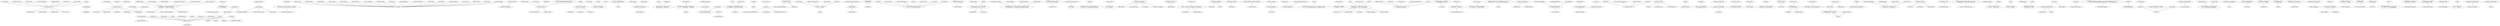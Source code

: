 strict graph "" {
	node [label="\N"];
	1987	 [fontsize=15,
		height=0.2361111111111111,
		label="b'Supermode'",
		level=4,
		weight=129198,
		width=1.0694444444444444];
	67	 [fontsize=15,
		height=0.2361111111111111,
		label="b'Alex Gaudino'",
		level=4,
		weight=169634,
		width=1.2361111111111112];
	1987 -- 67;
	793	 [fontsize=15,
		height=0.2361111111111111,
		label="b'Fionn Regan'",
		level=4,
		weight=117598,
		width=1.1805555555555556];
	69	 [fontsize=15,
		height=0.2361111111111111,
		label="b'Alexi Murdoch'",
		level=4,
		weight=180196,
		width=1.2916666666666667];
	793 -- 69;
	947	 [fontsize=15,
		height=0.2361111111111111,
		label="b'Hellogoodbye'",
		level=4,
		weight=432049,
		width=1.25];
	339	 [fontsize=30,
		height=0.4722222222222222,
		label="b'Boys Like\\nGirls'",
		level=1,
		weight=282131,
		width=3.013888888888889];
	947 -- 339;
	1593	 [fontsize=15,
		height=0.2361111111111111,
		label="b'Paramore'",
		level=4,
		weight=596805,
		width=0.9027777777777778];
	804	 [fontsize=30,
		height=0.4722222222222222,
		label="b'Flyleaf'",
		level=1,
		weight=299290,
		width=1.2361111111111112];
	1593 -- 804;
	434	 [fontsize=15,
		height=0.2361111111111111,
		label="b'Chayanne'",
		level=4,
		weight=106457,
		width=0.9444444444444444];
	65	 [fontsize=15,
		height=0.2361111111111111,
		label="b'Alejandro Sanz'",
		level=4,
		weight=140271,
		width=1.3888888888888888];
	434 -- 65;
	338	 [fontsize=15,
		height=0.2361111111111111,
		label="b'boysetsfire'",
		level=4,
		weight=103877,
		width=0.9861111111111112];
	828	 [fontsize=25,
		height=0.3888888888888889,
		label="b'From Autumn\\nto Ashes'",
		level=2,
		weight=238174,
		width=3.75];
	338 -- 828;
	1727	 [fontsize=15,
		height=0.2361111111111111,
		label="b'Ricky Martin'",
		level=4,
		weight=226683,
		width=1.125];
	1727 -- 65;
	1356	 [fontsize=15,
		height=0.2361111111111111,
		label="b'Marvin Gaye'",
		level=4,
		weight=630961,
		width=1.1666666666666667];
	71	 [fontsize=15,
		height=0.2361111111111111,
		label="b'Al Green'",
		level=4,
		weight=488249,
		width=0.8055555555555556];
	1356 -- 71;
	682	 [fontsize=15,
		height=0.2361111111111111,
		label="b'Eddie Vedder'",
		level=4,
		weight=244381,
		width=1.2361111111111112];
	74	 [fontsize=15,
		height=0.2361111111111111,
		label="b'Alice in\\nChains'",
		level=4,
		weight=629040,
		width=1.4583333333333333];
	682 -- 74;
	1747	 [fontsize=15,
		height=0.2361111111111111,
		label="b'Robyn'",
		level=4,
		weight=309001,
		width=0.5972222222222222];
	872	 [fontsize=25,
		height=0.3888888888888889,
		label="b'Girls Aloud'",
		level=2,
		weight=329039,
		width=1.7083333333333333];
	1747 -- 872;
	1547	 [fontsize=15,
		height=0.2361111111111111,
		label="b'Novaspace'",
		level=4,
		weight=118547,
		width=1.0277777777777777];
	73	 [fontsize=25,
		height=0.3888888888888889,
		label="b'Alice Deejay'",
		level=2,
		weight=127106,
		width=1.9305555555555556];
	1547 -- 73;
	161	 [fontsize=25,
		height=0.3888888888888889,
		label="b'Art of\\nNoise'",
		level=2,
		weight=153823,
		width=2.013888888888889];
	2477	 [fontsize=15,
		height=0.2361111111111111,
		label="b'Yello'",
		level=4,
		weight=139785,
		width=0.4444444444444444];
	161 -- 2477;
	153	 [fontsize=15,
		height=0.2361111111111111,
		label="b'Aretha Franklin'",
		level=4,
		weight=642451,
		width=1.3888888888888888];
	107	 [fontsize=20,
		height=0.3194444444444444,
		label="b'Amy Winehouse'",
		level=3,
		weight=1006978,
		width=2.0277777777777777];
	153 -- 107;
	153 -- 71;
	1124	 [fontsize=15,
		height=0.2361111111111111,
		label="b'Joshua Radin'",
		level=4,
		weight=254988,
		width=1.25];
	1005	 [fontsize=20,
		height=0.3194444444444444,
		label="b'Ingrid Michaelson'",
		level=3,
		weight=254827,
		width=2.1805555555555554];
	1124 -- 1005;
	131	 [fontsize=15,
		height=0.2361111111111111,
		label="b'Annie'",
		level=4,
		weight=259435,
		width=0.5277777777777778];
	1137	 [fontsize=30,
		height=0.4722222222222222,
		label="b'Junior Senior'",
		level=1,
		weight=205844,
		width=2.4583333333333335];
	131 -- 1137;
	2286	 [fontsize=15,
		height=0.2361111111111111,
		label="b'The Walkmen'",
		level=4,
		weight=334187,
		width=1.2638888888888888];
	2369	 [fontsize=30,
		height=0.4722222222222222,
		label="b'TV on\\nthe Radio'",
		level=1,
		weight=590113,
		width=3.25];
	2286 -- 2369;
	1323	 [fontsize=15,
		height=0.2361111111111111,
		label="b'Mad Season'",
		level=4,
		weight=128831,
		width=1.1527777777777777];
	1323 -- 74;
	2454	 [fontsize=15,
		height=0.2361111111111111,
		label="b'Wilson Pickett'",
		level=4,
		weight=189818,
		width=1.2777777777777777];
	2454 -- 71;
	1258	 [fontsize=15,
		height=0.2361111111111111,
		label="b'Lighthouse Family'",
		level=4,
		weight=167199,
		width=1.6527777777777777];
	1273	 [fontsize=15,
		height=0.2361111111111111,
		label="b'Lisa Stansfield'",
		level=4,
		weight=144714,
		width=1.3333333333333333];
	1258 -- 1273;
	466	 [fontsize=15,
		height=0.2361111111111111,
		label="b'CKY'",
		level=4,
		weight=252035,
		width=0.4305555555555556];
	77	 [fontsize=30,
		height=0.4722222222222222,
		label="b'Alien Ant\\nFarm'",
		level=1,
		weight=481750,
		width=3.0];
	466 -- 77;
	745	 [fontsize=15,
		height=0.2361111111111111,
		label="b'Esthero'",
		level=4,
		weight=180090,
		width=0.7083333333333334];
	1848	 [fontsize=20,
		height=0.3194444444444444,
		label="b'Sia'",
		level=3,
		weight=548364,
		width=0.4027777777777778];
	745 -- 1848;
	645	 [fontsize=15,
		height=0.2361111111111111,
		label="b'Don McLean'",
		level=4,
		weight=245217,
		width=1.1666666666666667];
	95	 [fontsize=15,
		height=0.2361111111111111,
		label="b'America'",
		level=4,
		weight=253311,
		width=0.75];
	645 -- 95;
	1575	 [fontsize=15,
		height=0.2361111111111111,
		label="b'Otis Redding'",
		level=4,
		weight=420659,
		width=1.1805555555555556];
	1575 -- 71;
	486	 [fontsize=15,
		height=0.2361111111111111,
		label="b'Colin Hay'",
		level=4,
		weight=264563,
		width=0.8888888888888888];
	486 -- 69;
	2252	 [fontsize=15,
		height=0.2361111111111111,
		label="b'The Spinners'",
		level=4,
		weight=107278,
		width=1.2222222222222223];
	2252 -- 71;
	1716	 [fontsize=30,
		height=0.4722222222222222,
		label="b'R.E.M.'",
		level=1,
		weight=1314084,
		width=1.2777777777777777];
	2246	 [fontsize=15,
		height=0.2361111111111111,
		label="b'The Smashing\\nPumpkins'",
		level=4,
		weight=1310591,
		width=2.388888888888889];
	1716 -- 2246;
	1618	 [fontsize=15,
		height=0.2361111111111111,
		label="b'Pearl Jam'",
		level=4,
		weight=1059832,
		width=0.9305555555555556];
	1716 -- 1618;
	1029	 [fontsize=15,
		height=0.2361111111111111,
		label="b'James Brown'",
		level=4,
		weight=595105,
		width=1.25];
	1029 -- 71;
	2389	 [fontsize=15,
		height=0.2361111111111111,
		label="b'Uriah Heep'",
		level=4,
		weight=274495,
		width=1.0416666666666667];
	72	 [fontsize=20,
		height=0.3194444444444444,
		label="b'Alice Cooper'",
		level=3,
		weight=527380,
		width=1.5972222222222223];
	2389 -- 72;
	777	 [fontsize=15,
		height=0.2361111111111111,
		label="b'Fedde le\\nGrand'",
		level=4,
		weight=192475,
		width=1.5416666666666667];
	777 -- 67;
	2433	 [fontsize=15,
		height=0.2361111111111111,
		label="b'Weather Report'",
		level=4,
		weight=166545,
		width=1.4444444444444444];
	64	 [fontsize=15,
		height=0.2361111111111111,
		label="b'Al Di\\nMeola'",
		level=4,
		weight=111872,
		width=1.1666666666666667];
	2433 -- 64;
	2222	 [fontsize=15,
		height=0.2361111111111111,
		label="b'The Quantic\\nSoul Orchestra'",
		level=4,
		weight=109821,
		width=2.638888888888889];
	1679	 [fontsize=25,
		height=0.3888888888888889,
		label="b'Quantic'",
		level=2,
		weight=235304,
		width=1.2083333333333333];
	2222 -- 1679;
	2288	 [fontsize=15,
		height=0.2361111111111111,
		label="b'The Weepies'",
		level=4,
		weight=220100,
		width=1.2083333333333333];
	2288 -- 1005;
	1395	 [fontsize=30,
		height=0.4722222222222222,
		label="b'Mest'",
		level=1,
		weight=124315,
		width=0.9166666666666666];
	1416	 [fontsize=15,
		height=0.2361111111111111,
		label="b'Midtown'",
		level=4,
		weight=177685,
		width=0.7638888888888888];
	1395 -- 1416;
	1896	 [fontsize=15,
		height=0.2361111111111111,
		label="b'Soilwork'",
		level=4,
		weight=209276,
		width=0.7777777777777778];
	84	 [fontsize=25,
		height=0.3888888888888889,
		label="b'All That\\nRemains'",
		level=2,
		weight=193659,
		width=2.8472222222222223];
	1896 -- 84;
	1187	 [fontsize=25,
		height=0.3888888888888889,
		label="b'Kill Hannah'",
		level=2,
		weight=139913,
		width=1.7777777777777777];
	1400	 [fontsize=15,
		height=0.2361111111111111,
		label="b'Metro Station'",
		level=4,
		weight=215634,
		width=1.2222222222222223];
	1187 -- 1400;
	93	 [fontsize=15,
		height=0.2361111111111111,
		label="b'Amber Pacific'",
		level=4,
		weight=172617,
		width=1.2638888888888888];
	97	 [fontsize=30,
		height=0.4722222222222222,
		label="b'American Hi-Fi'",
		level=1,
		weight=214134,
		width=2.763888888888889];
	93 -- 97;
	1901	 [fontsize=15,
		height=0.2361111111111111,
		label="b'Something Corporate'",
		level=4,
		weight=401691,
		width=1.9444444444444444];
	1460	 [fontsize=30,
		height=0.4722222222222222,
		label="b'Motion City\\nSoundtrack'",
		level=1,
		weight=388212,
		width=4.541666666666667];
	1901 -- 1460;
	2216	 [fontsize=30,
		height=0.4722222222222222,
		label="b'The Presets'",
		level=1,
		weight=259093,
		width=2.25];
	1785	 [fontsize=15,
		height=0.2361111111111111,
		label="b'Sam Sparro'",
		level=4,
		weight=156086,
		width=1.0972222222222223];
	2216 -- 1785;
	1117	 [fontsize=15,
		height=0.2361111111111111,
		label="b'Jos\xc3\xa9 Gonz\xc3\xa1lez'",
		level=4,
		weight=545027,
		width=1.3611111111111112];
	790	 [fontsize=25,
		height=0.3888888888888889,
		label="b'Fink'",
		level=2,
		weight=107865,
		width=0.6666666666666666];
	1117 -- 790;
	217	 [fontsize=15,
		height=0.2361111111111111,
		label="b'Bayside'",
		level=4,
		weight=126655,
		width=0.7361111111111112];
	1514	 [fontsize=30,
		height=0.4722222222222222,
		label="b'New Found\\nGlory'",
		level=1,
		weight=442726,
		width=3.486111111111111];
	217 -- 1514;
	1042	 [fontsize=15,
		height=0.2361111111111111,
		label="b'Jarabe de\\nPalo'",
		level=4,
		weight=173446,
		width=1.4861111111111112];
	1042 -- 65;
	696	 [fontsize=15,
		height=0.2361111111111111,
		label="b'El Canto\\ndel Loco'",
		level=4,
		weight=110707,
		width=1.7222222222222223];
	1042 -- 696;
	1744	 [fontsize=15,
		height=0.2361111111111111,
		label="b'Robin Thicke'",
		level=4,
		weight=168586,
		width=1.1944444444444444];
	2391	 [fontsize=30,
		height=0.4722222222222222,
		label="b'Usher'",
		level=1,
		weight=546757,
		width=1.125];
	1744 -- 2391;
	1470	 [fontsize=15,
		height=0.2361111111111111,
		label="b'Mudhoney'",
		level=4,
		weight=189721,
		width=0.9583333333333334];
	1470 -- 74;
	1909	 [fontsize=25,
		height=0.3888888888888889,
		label="b'Soul Asylum'",
		level=2,
		weight=197627,
		width=1.9305555555555556];
	288	 [fontsize=15,
		height=0.2361111111111111,
		label="b'Blind Melon'",
		level=4,
		weight=351969,
		width=1.0694444444444444];
	1909 -- 288;
	1812	 [fontsize=15,
		height=0.2361111111111111,
		label="b'Screaming Trees'",
		level=4,
		weight=182602,
		width=1.5416666666666667];
	1909 -- 1812;
	397	 [fontsize=15,
		height=0.2361111111111111,
		label="b'Candlebox'",
		level=4,
		weight=129066,
		width=0.9861111111111112];
	1909 -- 397;
	1459	 [fontsize=15,
		height=0.2361111111111111,
		label="b'Mother Love\\nBone'",
		level=4,
		weight=119833,
		width=1.7916666666666667];
	1909 -- 1459;
	1050	 [fontsize=25,
		height=0.3888888888888889,
		label="b'Jazzanova'",
		level=2,
		weight=300664,
		width=1.6666666666666667];
	221	 [fontsize=15,
		height=0.2361111111111111,
		label="b'Beady Belle'",
		level=4,
		weight=100040,
		width=1.0972222222222223];
	1050 -- 221;
	465	 [fontsize=15,
		height=0.2361111111111111,
		label="b'Citizen Cope'",
		level=4,
		weight=215298,
		width=1.1666666666666667];
	841	 [fontsize=25,
		height=0.3888888888888889,
		label="b'G. Love &\\nSpecial Sauce'",
		level=2,
		weight=192410,
		width=4.055555555555555];
	465 -- 841;
	76	 [fontsize=25,
		height=0.3888888888888889,
		label="b'Alicia Keys'",
		level=2,
		weight=747095,
		width=1.7083333333333333];
	1316	 [fontsize=15,
		height=0.2361111111111111,
		label="b'Macy Gray'",
		level=4,
		weight=330149,
		width=1.0];
	76 -- 1316;
	1776	 [fontsize=15,
		height=0.2361111111111111,
		label="b'Sade'",
		level=4,
		weight=468517,
		width=0.4861111111111111];
	76 -- 1776;
	345	 [fontsize=20,
		height=0.3194444444444444,
		label="b'Brandi Carlile'",
		level=3,
		weight=177229,
		width=1.6805555555555556];
	1087	 [fontsize=15,
		height=0.2361111111111111,
		label="b'Joe Purdy'",
		level=4,
		weight=138028,
		width=0.9305555555555556];
	345 -- 1087;
	1328	 [fontsize=15,
		height=0.2361111111111111,
		label="b'Man\xc3\xa1'",
		level=4,
		weight=165693,
		width=0.5138888888888888];
	1328 -- 65;
	871	 [fontsize=15,
		height=0.2361111111111111,
		label="b'Gipsy Kings'",
		level=4,
		weight=237925,
		width=1.0972222222222223];
	1559	 [fontsize=15,
		height=0.2361111111111111,
		label="b'Ojos de\\nBrujo'",
		level=4,
		weight=117639,
		width=1.3472222222222223];
	871 -- 1559;
	1582	 [fontsize=15,
		height=0.2361111111111111,
		label="b'Paco de\\nLuc\xc3\xada'",
		level=4,
		weight=146482,
		width=1.4166666666666667];
	871 -- 1582;
	1433	 [fontsize=20,
		height=0.3194444444444444,
		label="b'Miss Kittin &\\nThe Hacker'",
		level=3,
		weight=133473,
		width=3.2083333333333335];
	2490	 [fontsize=15,
		height=0.2361111111111111,
		label="b'Zombie Nation'",
		level=4,
		weight=133533,
		width=1.3333333333333333];
	1433 -- 2490;
	2010	 [fontsize=15,
		height=0.2361111111111111,
		label="b\"Tapes 'n\\nTapes\"",
		level=4,
		weight=149285,
		width=1.4722222222222223];
	1696	 [fontsize=20,
		height=0.3194444444444444,
		label="b'Ra Ra\\nRiot'",
		level=3,
		weight=114080,
		width=1.5138888888888888];
	2010 -- 1696;
	1885	 [fontsize=15,
		height=0.2361111111111111,
		label="b'Smoke City'",
		level=4,
		weight=274580,
		width=1.0555555555555556];
	966	 [fontsize=20,
		height=0.3194444444444444,
		label="b'Hooverphonic'",
		level=3,
		weight=505670,
		width=1.7222222222222223];
	1885 -- 966;
	787	 [fontsize=15,
		height=0.2361111111111111,
		label="b'Finch'",
		level=4,
		weight=316654,
		width=0.5];
	2231	 [fontsize=25,
		height=0.3888888888888889,
		label="b'The Red\\nJumpsuit Apparatus'",
		level=2,
		weight=285699,
		width=4.694444444444445];
	787 -- 2231;
	2280	 [fontsize=15,
		height=0.2361111111111111,
		label="b'The Veronicas'",
		level=4,
		weight=247943,
		width=1.3055555555555556];
	958	 [fontsize=25,
		height=0.3888888888888889,
		label="b'Hilary Duff'",
		level=2,
		weight=408619,
		width=1.625];
	2280 -- 958;
	1108	 [fontsize=15,
		height=0.2361111111111111,
		label="b'JoJo'",
		level=4,
		weight=316204,
		width=0.4444444444444444];
	1064	 [fontsize=30,
		height=0.4722222222222222,
		label="b'Jesse McCartney'",
		level=1,
		weight=202719,
		width=3.2222222222222223];
	1108 -- 1064;
	233	 [fontsize=15,
		height=0.2361111111111111,
		label="b'Belinda Carlisle'",
		level=4,
		weight=222056,
		width=1.4166666666666667];
	205	 [fontsize=25,
		height=0.3888888888888889,
		label="b'Bananarama'",
		level=2,
		weight=222532,
		width=2.0];
	233 -- 205;
	1002	 [fontsize=30,
		height=0.4722222222222222,
		label="b'Indigo Girls'",
		level=1,
		weight=175174,
		width=2.111111111111111];
	1168	 [fontsize=15,
		height=0.2361111111111111,
		label="b'k.d. lang'",
		level=4,
		weight=123677,
		width=0.7777777777777778];
	1002 -- 1168;
	1613	 [fontsize=15,
		height=0.2361111111111111,
		label="b'Paul Young'",
		level=4,
		weight=119969,
		width=1.0416666666666667];
	79	 [fontsize=25,
		height=0.3888888888888889,
		label="b'Alison Moyet'",
		level=2,
		weight=115870,
		width=2.0];
	1613 -- 79;
	1265	 [fontsize=15,
		height=0.2361111111111111,
		label="b'Lindsay Lohan'",
		level=4,
		weight=304837,
		width=1.3333333333333333];
	1265 -- 1064;
	2438	 [fontsize=15,
		height=0.2361111111111111,
		label="b'We The\\nKings'",
		level=4,
		weight=128642,
		width=1.3888888888888888];
	2438 -- 339;
	1831	 [fontsize=15,
		height=0.2361111111111111,
		label="b'Shadows Fall'",
		level=4,
		weight=163603,
		width=1.2361111111111112];
	1831 -- 84;
	1378	 [fontsize=15,
		height=0.2361111111111111,
		label="b'McFly'",
		level=4,
		weight=204853,
		width=0.5555555555555556];
	1378 -- 1064;
	2255	 [fontsize=15,
		height=0.2361111111111111,
		label="b'The Stills'",
		level=4,
		weight=199921,
		width=0.8472222222222222];
	1696 -- 2255;
	1957	 [fontsize=15,
		height=0.2361111111111111,
		label="b'Stevie Wonder'",
		level=4,
		weight=717797,
		width=1.3333333333333333];
	1957 -- 71;
	191	 [fontsize=15,
		height=0.2361111111111111,
		label="b'Avril Lavigne'",
		level=4,
		weight=1025037,
		width=1.1666666666666667];
	892	 [fontsize=30,
		height=0.4722222222222222,
		label="b'Good Charlotte'",
		level=1,
		weight=710957,
		width=2.8333333333333335];
	191 -- 892;
	951	 [fontsize=25,
		height=0.3888888888888889,
		label="b'Herbert Gr\xc3\xb6nemeyer'",
		level=2,
		weight=135891,
		width=3.1944444444444446];
	768	 [fontsize=15,
		height=0.2361111111111111,
		label="b'Falco'",
		level=4,
		weight=184335,
		width=0.5];
	951 -- 768;
	192	 [fontsize=15,
		height=0.2361111111111111,
		label="b'Axwell'",
		level=4,
		weight=126810,
		width=0.5972222222222222];
	1962	 [fontsize=15,
		height=0.2361111111111111,
		label="b'StoneBridge'",
		level=4,
		weight=104056,
		width=1.125];
	192 -- 1962;
	192 -- 67;
	1106	 [fontsize=20,
		height=0.3194444444444444,
		label="b'John Vanderslice'",
		level=3,
		weight=132952,
		width=2.138888888888889];
	1754	 [fontsize=15,
		height=0.2361111111111111,
		label="b'Rogue Wave'",
		level=4,
		weight=311713,
		width=1.1805555555555556];
	1106 -- 1754;
	1368	 [fontsize=15,
		height=0.2361111111111111,
		label="b'Matt Pond\\nPA'",
		level=4,
		weight=150214,
		width=1.3611111111111112];
	1106 -- 1368;
	1964	 [fontsize=15,
		height=0.2361111111111111,
		label="b'Stone Temple\\nPilots'",
		level=4,
		weight=579745,
		width=1.9166666666666667];
	182	 [fontsize=25,
		height=0.3888888888888889,
		label="b'Audioslave'",
		level=2,
		weight=948102,
		width=1.7083333333333333];
	1964 -- 182;
	249	 [fontsize=15,
		height=0.2361111111111111,
		label="b'Bette Midler'",
		level=4,
		weight=139097,
		width=1.0972222222222223];
	409	 [fontsize=25,
		height=0.3888888888888889,
		label="b'Carpenters'",
		level=2,
		weight=272974,
		width=1.7222222222222223];
	249 -- 409;
	104	 [fontsize=15,
		height=0.2361111111111111,
		label="b'Amos Lee'",
		level=4,
		weight=276612,
		width=0.9305555555555556];
	1031	 [fontsize=20,
		height=0.3194444444444444,
		label="b'James Morrison'",
		level=3,
		weight=450459,
		width=1.9861111111111112];
	104 -- 1031;
	700	 [fontsize=20,
		height=0.3194444444444444,
		label="b'Elefant'",
		level=3,
		weight=130503,
		width=0.875];
	94	 [fontsize=15,
		height=0.2361111111111111,
		label="b'Ambulance LTD'",
		level=4,
		weight=149730,
		width=1.4583333333333333];
	700 -- 94;
	70	 [fontsize=20,
		height=0.3194444444444444,
		label="b'Alexisonfire'",
		level=3,
		weight=289077,
		width=1.4444444444444444];
	2314	 [fontsize=15,
		height=0.2361111111111111,
		label="b'Thrice'",
		level=4,
		weight=387528,
		width=0.5694444444444444];
	70 -- 2314;
	179	 [fontsize=15,
		height=0.2361111111111111,
		label="b'At the\\nDrive-In'",
		level=4,
		weight=375436,
		width=1.4166666666666667];
	70 -- 179;
	2131	 [fontsize=15,
		height=0.2361111111111111,
		label="b'The Fall\\nof Troy'",
		level=4,
		weight=181459,
		width=1.5277777777777777];
	70 -- 2131;
	301	 [fontsize=15,
		height=0.2361111111111111,
		label="b'Blue \xc3\x96yster\\nCult'",
		level=4,
		weight=371161,
		width=1.5972222222222223];
	301 -- 72;
	86	 [fontsize=15,
		height=0.2361111111111111,
		label="b'Alpha'",
		level=4,
		weight=140616,
		width=0.5277777777777778];
	305	 [fontsize=20,
		height=0.3194444444444444,
		label="b'Blue States'",
		level=3,
		weight=145585,
		width=1.4305555555555556];
	86 -- 305;
	1191	 [fontsize=15,
		height=0.2361111111111111,
		label="b'Kim Wilde'",
		level=4,
		weight=234301,
		width=0.9166666666666666];
	1191 -- 205;
	784	 [fontsize=15,
		height=0.2361111111111111,
		label="b'Fightstar'",
		level=4,
		weight=100577,
		width=0.7916666666666666];
	1292	 [fontsize=25,
		height=0.3888888888888889,
		label="b'Lostprophets'",
		level=2,
		weight=636420,
		width=2.013888888888889];
	784 -- 1292;
	956	 [fontsize=15,
		height=0.2361111111111111,
		label="b'Hidden in\\nPlain View'",
		level=4,
		weight=134000,
		width=1.9861111111111112];
	156	 [fontsize=20,
		height=0.3194444444444444,
		label="b'Armor for\\nSleep'",
		level=3,
		weight=281710,
		width=2.111111111111111];
	956 -- 156;
	518	 [fontsize=15,
		height=0.2361111111111111,
		label="b'Curtis Mayfield'",
		level=4,
		weight=294229,
		width=1.3472222222222223];
	518 -- 71;
	946	 [fontsize=15,
		height=0.2361111111111111,
		label="b'Heaven Shall\\nBurn'",
		level=4,
		weight=110961,
		width=1.8194444444444444];
	946 -- 84;
	1366	 [fontsize=15,
		height=0.2361111111111111,
		label="b'Matt Costa'",
		level=4,
		weight=229045,
		width=0.9861111111111112];
	841 -- 1366;
	1358	 [fontsize=15,
		height=0.2361111111111111,
		label="b'Mason Jennings'",
		level=4,
		weight=151877,
		width=1.4861111111111112];
	841 -- 1358;
	352	 [fontsize=15,
		height=0.2361111111111111,
		label="b'Brett Dennen'",
		level=4,
		weight=174875,
		width=1.2083333333333333];
	1005 -- 352;
	225	 [fontsize=15,
		height=0.2361111111111111,
		label="b'Bebe'",
		level=4,
		weight=125493,
		width=0.4861111111111111];
	1559 -- 225;
	1234	 [fontsize=15,
		height=0.2361111111111111,
		label="b'Laurent Garnier'",
		level=4,
		weight=126325,
		width=1.4305555555555556];
	2383	 [fontsize=25,
		height=0.3888888888888889,
		label="b'Underworld'",
		level=2,
		weight=541732,
		width=1.7777777777777777];
	1234 -- 2383;
	1700	 [fontsize=15,
		height=0.2361111111111111,
		label="b'Ray Charles'",
		level=4,
		weight=603951,
		width=1.125];
	219	 [fontsize=20,
		height=0.3194444444444444,
		label="b'B.B. King'",
		level=3,
		weight=309738,
		width=1.1666666666666667];
	1700 -- 219;
	82	 [fontsize=15,
		height=0.2361111111111111,
		label="b'Allister'",
		level=4,
		weight=106225,
		width=0.6111111111111112];
	82 -- 97;
	875	 [fontsize=15,
		height=0.2361111111111111,
		label="b'Glassjaw'",
		level=4,
		weight=136655,
		width=0.8333333333333334];
	1656	 [fontsize=25,
		height=0.3888888888888889,
		label="b'Poison the\\nWell'",
		level=2,
		weight=122812,
		width=2.611111111111111];
	875 -- 1656;
	628	 [fontsize=25,
		height=0.3888888888888889,
		label="b'DJ Cam'",
		level=2,
		weight=207428,
		width=1.2638888888888888];
	2030	 [fontsize=15,
		height=0.2361111111111111,
		label="b'Terranova'",
		level=4,
		weight=148792,
		width=0.9166666666666666];
	628 -- 2030;
	1340	 [fontsize=15,
		height=0.2361111111111111,
		label="b'Mariah Carey'",
		level=4,
		weight=720333,
		width=1.2361111111111112];
	1448	 [fontsize=30,
		height=0.4722222222222222,
		label="b'Monica'",
		level=1,
		weight=154430,
		width=1.3472222222222223];
	1340 -- 1448;
	962	 [fontsize=15,
		height=0.2361111111111111,
		label="b'Hit the\\nLights'",
		level=4,
		weight=101033,
		width=1.3055555555555556];
	962 -- 1460;
	509	 [fontsize=15,
		height=0.2361111111111111,
		label="b'Crosby, Stills, Nash\\n& Young'",
		level=4,
		weight=332405,
		width=2.6944444444444446];
	95 -- 509;
	441	 [fontsize=20,
		height=0.3194444444444444,
		label="b'Chicago'",
		level=3,
		weight=341644,
		width=1.0277777777777777];
	95 -- 441;
	510	 [fontsize=15,
		height=0.2361111111111111,
		label="b'Crosby, Stills\\n& Nash'",
		level=4,
		weight=177306,
		width=2.013888888888889];
	95 -- 510;
	2209	 [fontsize=15,
		height=0.2361111111111111,
		label="b'The Pipettes'",
		level=4,
		weight=242610,
		width=1.1527777777777777];
	2077	 [fontsize=20,
		height=0.3194444444444444,
		label="b'The Boy Least\\nLikely To'",
		level=3,
		weight=193239,
		width=3.138888888888889];
	2209 -- 2077;
	315	 [fontsize=15,
		height=0.2361111111111111,
		label="b'Bob Sinclar'",
		level=4,
		weight=375094,
		width=1.0416666666666667];
	315 -- 67;
	1016	 [fontsize=15,
		height=0.2361111111111111,
		label="b\"Jack's Mannequin\"",
		level=4,
		weight=308392,
		width=1.625];
	1016 -- 1460;
	1859	 [fontsize=15,
		height=0.2361111111111111,
		label="b'Sin Bandera'",
		level=4,
		weight=106307,
		width=1.125];
	1859 -- 65;
	1927	 [fontsize=15,
		height=0.2361111111111111,
		label="b'Spoon'",
		level=4,
		weight=650752,
		width=0.5972222222222222];
	2369 -- 1927;
	78	 [fontsize=15,
		height=0.2361111111111111,
		label="b'Alison Krauss'",
		level=4,
		weight=175981,
		width=1.25];
	622	 [fontsize=15,
		height=0.2361111111111111,
		label="b'Dixie Chicks'",
		level=4,
		weight=241869,
		width=1.125];
	78 -- 622;
	640	 [fontsize=15,
		height=0.2361111111111111,
		label="b'Dolly Parton'",
		level=4,
		weight=224160,
		width=1.1111111111111112];
	78 -- 640;
	1373	 [fontsize=15,
		height=0.2361111111111111,
		label="b'Mayday Parade'",
		level=4,
		weight=118449,
		width=1.4305555555555556];
	1373 -- 339;
	927	 [fontsize=15,
		height=0.2361111111111111,
		label="b'Halifax'",
		level=4,
		weight=124216,
		width=0.625];
	1481	 [fontsize=20,
		height=0.3194444444444444,
		label="b'My American\\nHeart'",
		level=3,
		weight=110999,
		width=2.5416666666666665];
	927 -- 1481;
	1498	 [fontsize=15,
		height=0.2361111111111111,
		label="b'Natasha Bedingfield'",
		level=4,
		weight=634312,
		width=1.8333333333333333];
	1065	 [fontsize=25,
		height=0.3888888888888889,
		label="b'Jessica Simpson'",
		level=2,
		weight=298868,
		width=2.611111111111111];
	1498 -- 1065;
	139	 [fontsize=30,
		height=0.4722222222222222,
		label="b'A Perfect\\nCircle'",
		level=1,
		weight=766161,
		width=3.138888888888889];
	139 -- 74;
	443	 [fontsize=15,
		height=0.2361111111111111,
		label="b'Chick Corea'",
		level=4,
		weight=166943,
		width=1.125];
	64 -- 443;
	1327	 [fontsize=15,
		height=0.2361111111111111,
		label="b'Mahavishnu Orchestra'",
		level=4,
		weight=123251,
		width=2.0555555555555554];
	64 -- 1327;
	64 -- 1582;
	2026	 [fontsize=15,
		height=0.2361111111111111,
		label="b'Temple of\\nthe Dog'",
		level=4,
		weight=190349,
		width=1.7777777777777777];
	2026 -- 182;
	114	 [fontsize=20,
		height=0.3194444444444444,
		label="b'Andrew Bird'",
		level=3,
		weight=483747,
		width=1.5138888888888888];
	320	 [fontsize=15,
		height=0.2361111111111111,
		label="b'Bon Iver'",
		level=4,
		weight=202669,
		width=0.7638888888888888];
	114 -- 320;
	1523	 [fontsize=15,
		height=0.2361111111111111,
		label="b'Nick Drake'",
		level=4,
		weight=657487,
		width=1.0];
	114 -- 1523;
	1009	 [fontsize=15,
		height=0.2361111111111111,
		label="b'Iron &\\nWine'",
		level=4,
		weight=814278,
		width=1.1805555555555556];
	114 -- 1009;
	311	 [fontsize=15,
		height=0.2361111111111111,
		label="b'Bobby Womack'",
		level=4,
		weight=150878,
		width=1.4305555555555556];
	311 -- 71;
	747	 [fontsize=15,
		height=0.2361111111111111,
		label="b'Etta James'",
		level=4,
		weight=331670,
		width=1.0277777777777777];
	747 -- 71;
	81	 [fontsize=20,
		height=0.3194444444444444,
		label="b'Alkaline Trio'",
		level=3,
		weight=437715,
		width=1.5416666666666667];
	971	 [fontsize=15,
		height=0.2361111111111111,
		label="b'Hot Water\\nMusic'",
		level=4,
		weight=124107,
		width=1.6111111111111112];
	81 -- 971;
	556	 [fontsize=15,
		height=0.2361111111111111,
		label="b'David Gray'",
		level=4,
		weight=553719,
		width=1.0277777777777777];
	556 -- 69;
	1914	 [fontsize=15,
		height=0.2361111111111111,
		label="b'Soundgarden'",
		level=4,
		weight=650323,
		width=1.2361111111111112];
	1914 -- 182;
	119	 [fontsize=30,
		height=0.4722222222222222,
		label="b'Angels &\\nAirwaves'",
		level=1,
		weight=263925,
		width=3.7083333333333335];
	521	 [fontsize=15,
		height=0.2361111111111111,
		label="b'Cute Is What We\\nAim For'",
		level=4,
		weight=202105,
		width=2.4305555555555554];
	119 -- 521;
	523	 [fontsize=15,
		height=0.2361111111111111,
		label="b'Cyndi Lauper'",
		level=4,
		weight=518039,
		width=1.2222222222222223];
	523 -- 205;
	2453	 [fontsize=15,
		height=0.2361111111111111,
		label="b'Will Young'",
		level=4,
		weight=155037,
		width=0.9583333333333334];
	872 -- 2453;
	1218	 [fontsize=15,
		height=0.2361111111111111,
		label="b'Lady GaGa'",
		level=4,
		weight=461534,
		width=1.0555555555555556];
	872 -- 1218;
	2002	 [fontsize=15,
		height=0.2361111111111111,
		label="b'Take That'",
		level=4,
		weight=319087,
		width=0.9027777777777778];
	872 -- 2002;
	1861	 [fontsize=15,
		height=0.2361111111111111,
		label="b'Siobhan Donaghy'",
		level=4,
		weight=105076,
		width=1.625];
	863	 [fontsize=25,
		height=0.3888888888888889,
		label="b'Geri Halliwell'",
		level=2,
		weight=163415,
		width=2.0277777777777777];
	1861 -- 863;
	1714	 [fontsize=15,
		height=0.2361111111111111,
		label="b'Reik'",
		level=4,
		weight=115017,
		width=0.4166666666666667];
	1714 -- 65;
	1897	 [fontsize=15,
		height=0.2361111111111111,
		label="b'Solange'",
		level=4,
		weight=107376,
		width=0.75];
	1448 -- 1897;
	1175	 [fontsize=15,
		height=0.2361111111111111,
		label="b'Kelly Rowland'",
		level=4,
		weight=244804,
		width=1.2916666666666667];
	1448 -- 1175;
	963	 [fontsize=15,
		height=0.2361111111111111,
		label="b'Hole'",
		level=4,
		weight=360592,
		width=0.4305555555555556];
	1538	 [fontsize=25,
		height=0.3888888888888889,
		label="b'No Doubt'",
		level=2,
		weight=910959,
		width=1.4722222222222223];
	963 -- 1538;
	1818	 [fontsize=15,
		height=0.2361111111111111,
		label="b'Secondhand Serenade'",
		level=4,
		weight=124425,
		width=2.0972222222222223];
	1818 -- 339;
	85	 [fontsize=15,
		height=0.2361111111111111,
		label="b'All Time\\nLow'",
		level=4,
		weight=214369,
		width=1.2777777777777777];
	290	 [fontsize=30,
		height=0.4722222222222222,
		label="b'blink-182'",
		level=1,
		weight=1110300,
		width=1.6944444444444444];
	85 -- 290;
	853	 [fontsize=15,
		height=0.2361111111111111,
		label="b'Gary Jules'",
		level=4,
		weight=415757,
		width=0.9861111111111112];
	69 -- 853;
	531	 [fontsize=15,
		height=0.2361111111111111,
		label="b'Damien Rice'",
		level=4,
		weight=765745,
		width=1.1805555555555556];
	69 -- 531;
	1122	 [fontsize=15,
		height=0.2361111111111111,
		label="b'Josh Ritter'",
		level=4,
		weight=186561,
		width=0.9722222222222222];
	69 -- 1122;
	2452	 [fontsize=15,
		height=0.2361111111111111,
		label="b'Willy Mason'",
		level=4,
		weight=129883,
		width=1.1111111111111112];
	69 -- 2452;
	147	 [fontsize=20,
		height=0.3194444444444444,
		label="b'Aqualung'",
		level=3,
		weight=452138,
		width=1.1805555555555556];
	69 -- 147;
	417	 [fontsize=15,
		height=0.2361111111111111,
		label="b'Cassius'",
		level=4,
		weight=215609,
		width=0.7361111111111112];
	781	 [fontsize=20,
		height=0.3194444444444444,
		label="b'Felix da\\nHousecat'",
		level=3,
		weight=288981,
		width=2.388888888888889];
	417 -- 781;
	68	 [fontsize=15,
		height=0.2361111111111111,
		label="b'Alex Gopher'",
		level=4,
		weight=119801,
		width=1.1388888888888888];
	417 -- 68;
	451	 [fontsize=15,
		height=0.2361111111111111,
		label="b'Chris Cornell'",
		level=4,
		weight=343275,
		width=1.1805555555555556];
	182 -- 451;
	918	 [fontsize=15,
		height=0.2361111111111111,
		label="b'Guru Josh\\nProject'",
		level=4,
		weight=115563,
		width=1.75];
	918 -- 67;
	164	 [fontsize=15,
		height=0.2361111111111111,
		label="b'Ashlee Simpson'",
		level=4,
		weight=469115,
		width=1.4861111111111112];
	164 -- 1065;
	1025	 [fontsize=20,
		height=0.3194444444444444,
		label="b'Jakatta'",
		level=3,
		weight=134443,
		width=0.9027777777777778];
	1962 -- 1025;
	411	 [fontsize=20,
		height=0.3194444444444444,
		label="b'Cartel'",
		level=3,
		weight=237403,
		width=0.75];
	2236	 [fontsize=15,
		height=0.2361111111111111,
		label="b'The Rocket\\nSummer'",
		level=4,
		weight=183305,
		width=1.9861111111111112];
	411 -- 2236;
	722	 [fontsize=15,
		height=0.2361111111111111,
		label="b'Emma Bunton'",
		level=4,
		weight=126484,
		width=1.3055555555555556];
	722 -- 1065;
	2081	 [fontsize=30,
		height=0.4722222222222222,
		label="b'The Brian\\nJonestown Massacre'",
		level=1,
		weight=130555,
		width=6.069444444444445];
	2107	 [fontsize=15,
		height=0.2361111111111111,
		label="b'The Dandy\\nWarhols'",
		level=4,
		weight=594006,
		width=1.9166666666666667];
	2081 -- 2107;
	691	 [fontsize=15,
		height=0.2361111111111111,
		label="b'Eiffel 65'",
		level=4,
		weight=192523,
		width=0.7361111111111112];
	924	 [fontsize=25,
		height=0.3888888888888889,
		label="b'Haddaway'",
		level=2,
		weight=236096,
		width=1.6527777777777777];
	691 -- 924;
	2045	 [fontsize=15,
		height=0.2361111111111111,
		label="b'The American\\nAnalog Set'",
		level=4,
		weight=195624,
		width=2.4305555555555554];
	2045 -- 94;
	2267	 [fontsize=15,
		height=0.2361111111111111,
		label="b'The Temptations'",
		level=4,
		weight=396411,
		width=1.5138888888888888];
	2267 -- 71;
	1442	 [fontsize=15,
		height=0.2361111111111111,
		label="b'Modeselektor'",
		level=4,
		weight=137860,
		width=1.2361111111111112];
	90	 [fontsize=15,
		height=0.2361111111111111,
		label="b'Alter Ego'",
		level=4,
		weight=162902,
		width=0.8472222222222222];
	1442 -- 90;
	1989	 [fontsize=15,
		height=0.2361111111111111,
		label="b'Supreme Beings\\nof Leisure'",
		level=4,
		weight=163284,
		width=2.5694444444444446];
	1989 -- 966;
	1074	 [fontsize=20,
		height=0.3194444444444444,
		label="b'Jimmy Eat\\nWorld'",
		level=3,
		weight=936209,
		width=2.263888888888889];
	2144	 [fontsize=15,
		height=0.2361111111111111,
		label="b'The Get\\nUp Kids'",
		level=4,
		weight=281990,
		width=1.625];
	1074 -- 2144;
	723	 [fontsize=15,
		height=0.2361111111111111,
		label="b'Emmylou Harris'",
		level=4,
		weight=142511,
		width=1.4583333333333333];
	500	 [fontsize=30,
		height=0.4722222222222222,
		label="b'Cowboy Junkies'",
		level=1,
		weight=137255,
		width=3.0416666666666665];
	723 -- 500;
	1588	 [fontsize=15,
		height=0.2361111111111111,
		label="b'Panic at\\nthe Disco'",
		level=4,
		weight=253447,
		width=1.7638888888888888];
	1588 -- 339;
	444	 [fontsize=20,
		height=0.3194444444444444,
		label="b'Chicks on\\nSpeed'",
		level=3,
		weight=171260,
		width=2.263888888888889];
	2321	 [fontsize=15,
		height=0.2361111111111111,
		label="b'Tiga'",
		level=4,
		weight=288675,
		width=0.3888888888888889];
	444 -- 2321;
	242	 [fontsize=15,
		height=0.2361111111111111,
		label="b'Benny Benassi'",
		level=4,
		weight=348601,
		width=1.3611111111111112];
	242 -- 67;
	1933	 [fontsize=15,
		height=0.2361111111111111,
		label="b'Stacie Orrico'",
		level=4,
		weight=193566,
		width=1.1805555555555556];
	1933 -- 1065;
	2039	 [fontsize=15,
		height=0.2361111111111111,
		label="b'The Academy\\nIs...'",
		level=4,
		weight=327750,
		width=1.75];
	2039 -- 339;
	1694	 [fontsize=15,
		height=0.2361111111111111,
		label="b'Randy Crawford'",
		level=4,
		weight=100718,
		width=1.4861111111111112];
	1694 -- 107;
	740	 [fontsize=15,
		height=0.2361111111111111,
		label="b'Eric Prydz'",
		level=4,
		weight=312639,
		width=0.9305555555555556];
	740 -- 67;
	115	 [fontsize=15,
		height=0.2361111111111111,
		label="b'Andrew W.K.'",
		level=4,
		weight=146995,
		width=1.1805555555555556];
	115 -- 77;
	1767	 [fontsize=15,
		height=0.2361111111111111,
		label="b'Rufio'",
		level=4,
		weight=176498,
		width=0.4861111111111111];
	1767 -- 290;
	1839	 [fontsize=30,
		height=0.4722222222222222,
		label="b'Sheryl Crow'",
		level=1,
		weight=605660,
		width=2.2777777777777777];
	622 -- 1839;
	544	 [fontsize=15,
		height=0.2361111111111111,
		label="b'Darude'",
		level=4,
		weight=334531,
		width=0.6805555555555556];
	544 -- 73;
	788	 [fontsize=15,
		height=0.2361111111111111,
		label="b'Fine Young\\nCannibals'",
		level=4,
		weight=142913,
		width=2.0972222222222223];
	788 -- 205;
	1719	 [fontsize=15,
		height=0.2361111111111111,
		label="b'Ricardo Arjona'",
		level=4,
		weight=125685,
		width=1.3472222222222223];
	1719 -- 65;
	808	 [fontsize=25,
		height=0.3888888888888889,
		label="b'Foo Fighters'",
		level=2,
		weight=1524991,
		width=1.9583333333333333];
	1535	 [fontsize=15,
		height=0.2361111111111111,
		label="b'Nirvana'",
		level=4,
		weight=1686815,
		width=0.7083333333333334];
	808 -- 1535;
	412	 [fontsize=15,
		height=0.2361111111111111,
		label="b'Cary Brothers'",
		level=4,
		weight=273940,
		width=1.2638888888888888];
	412 -- 147;
	477	 [fontsize=15,
		height=0.2361111111111111,
		label="b'Cobra Starship'",
		level=4,
		weight=196460,
		width=1.3611111111111112];
	339 -- 477;
	811	 [fontsize=15,
		height=0.2361111111111111,
		label="b'Forever the\\nSickest Kids'",
		level=4,
		weight=108294,
		width=2.3194444444444446];
	339 -- 811;
	1650	 [fontsize=15,
		height=0.2361111111111111,
		label="b\"Plain White\\nT's\"",
		level=4,
		weight=579664,
		width=1.4722222222222223];
	339 -- 1650;
	1235	 [fontsize=15,
		height=0.2361111111111111,
		label="b'Laurent Wolf'",
		level=4,
		weight=100383,
		width=1.1527777777777777];
	1235 -- 67;
	1227	 [fontsize=15,
		height=0.2361111111111111,
		label="b'La Oreja de\\nVan Gogh'",
		level=4,
		weight=175298,
		width=2.138888888888889];
	1227 -- 225;
	1820	 [fontsize=15,
		height=0.2361111111111111,
		label="b'Secret Machines'",
		level=4,
		weight=139385,
		width=1.5277777777777777];
	1820 -- 94;
	1787	 [fontsize=15,
		height=0.2361111111111111,
		label="b'Sandra'",
		level=4,
		weight=120151,
		width=0.6666666666666666];
	1787 -- 205;
	520	 [fontsize=30,
		height=0.4722222222222222,
		label="b'Cut Copy'",
		level=1,
		weight=416442,
		width=1.75];
	277	 [fontsize=15,
		height=0.2361111111111111,
		label="b'Black Kids'",
		level=4,
		weight=255363,
		width=0.9583333333333334];
	520 -- 277;
	1803	 [fontsize=20,
		height=0.3194444444444444,
		label="b'S\xc3\xa9bastien Tellier'",
		level=3,
		weight=184097,
		width=2.0694444444444446];
	1990	 [fontsize=15,
		height=0.2361111111111111,
		label="b'Surkin'",
		level=4,
		weight=111343,
		width=0.5833333333333334];
	1803 -- 1990;
	188	 [fontsize=15,
		height=0.2361111111111111,
		label="b'Autopilot Off'",
		level=4,
		weight=101583,
		width=1.125];
	97 -- 188;
	2050	 [fontsize=15,
		height=0.2361111111111111,
		label="b'The Ataris'",
		level=4,
		weight=402386,
		width=0.9166666666666666];
	97 -- 2050;
	2441	 [fontsize=15,
		height=0.2361111111111111,
		label="b'Wheatus'",
		level=4,
		weight=222176,
		width=0.8194444444444444];
	77 -- 2441;
	1934	 [fontsize=30,
		height=0.4722222222222222,
		label="b'Staind'",
		level=1,
		weight=597418,
		width=1.1944444444444444];
	375	 [fontsize=15,
		height=0.2361111111111111,
		label="b'Bush'",
		level=4,
		weight=546559,
		width=0.4722222222222222];
	1934 -- 375;
	646	 [fontsize=25,
		height=0.3888888888888889,
		label="b'Donna Summer'",
		level=2,
		weight=285175,
		width=2.4444444444444446];
	900	 [fontsize=15,
		height=0.2361111111111111,
		label="b'Grace Jones'",
		level=4,
		weight=133765,
		width=1.1666666666666667];
	646 -- 900;
	1128	 [fontsize=15,
		height=0.2361111111111111,
		label="b'Juanes'",
		level=4,
		weight=310537,
		width=0.6666666666666666];
	1128 -- 65;
	1684	 [fontsize=20,
		height=0.3194444444444444,
		label="b'Rachael Yamagata'",
		level=3,
		weight=348857,
		width=2.375];
	1702	 [fontsize=15,
		height=0.2361111111111111,
		label="b'Ray LaMontagne'",
		level=4,
		weight=343547,
		width=1.5555555555555556];
	1684 -- 1702;
	83	 [fontsize=15,
		height=0.2361111111111111,
		label="b'All Saints'",
		level=4,
		weight=281514,
		width=0.8472222222222222];
	176	 [fontsize=25,
		height=0.3888888888888889,
		label="b'Atomic Kitten'",
		level=2,
		weight=191060,
		width=2.0555555555555554];
	83 -- 176;
	225 -- 65;
	746	 [fontsize=15,
		height=0.2361111111111111,
		label="b'Estopa'",
		level=4,
		weight=124856,
		width=0.6388888888888888];
	225 -- 746;
	92	 [fontsize=15,
		height=0.2361111111111111,
		label="b'Amaral'",
		level=4,
		weight=129375,
		width=0.6527777777777778];
	225 -- 92;
	1386	 [fontsize=15,
		height=0.2361111111111111,
		label="b'Melendi'",
		level=4,
		weight=101994,
		width=0.7222222222222222];
	225 -- 1386;
	2162	 [fontsize=15,
		height=0.2361111111111111,
		label="b'The Isley\\nBrothers'",
		level=4,
		weight=270478,
		width=1.7638888888888888];
	2162 -- 71;
	968	 [fontsize=30,
		height=0.4722222222222222,
		label="b'Hot Chip'",
		level=1,
		weight=581254,
		width=1.625];
	2271	 [fontsize=15,
		height=0.2361111111111111,
		label="b'The Ting\\nTings'",
		level=4,
		weight=553469,
		width=1.4583333333333333];
	968 -- 2271;
	2363	 [fontsize=15,
		height=0.2361111111111111,
		label="b'Trivium'",
		level=4,
		weight=315553,
		width=0.6666666666666666];
	2363 -- 84;
	2200	 [fontsize=15,
		height=0.2361111111111111,
		label="b\"The O'Jays\"",
		level=4,
		weight=143905,
		width=1.0277777777777777];
	2200 -- 71;
	1479	 [fontsize=30,
		height=0.4722222222222222,
		label="b'MxPx'",
		level=1,
		weight=284328,
		width=1.0416666666666667];
	1545	 [fontsize=15,
		height=0.2361111111111111,
		label="b'No Use for\\na Name'",
		level=4,
		weight=207931,
		width=1.8611111111111112];
	1479 -- 1545;
	867	 [fontsize=15,
		height=0.2361111111111111,
		label="b'Gillian Welch'",
		level=4,
		weight=109141,
		width=1.1944444444444444];
	867 -- 500;
	125	 [fontsize=15,
		height=0.2361111111111111,
		label="b'Anita Baker'",
		level=4,
		weight=106558,
		width=1.0555555555555556];
	2341	 [fontsize=25,
		height=0.3888888888888889,
		label="b'Toni Braxton'",
		level=2,
		weight=289811,
		width=1.9722222222222223];
	125 -- 2341;
	80	 [fontsize=15,
		height=0.2361111111111111,
		label="b'Al Jarreau'",
		level=4,
		weight=101698,
		width=0.9305555555555556];
	125 -- 80;
	1410	 [fontsize=15,
		height=0.2361111111111111,
		label="b'Michael Gray'",
		level=4,
		weight=119633,
		width=1.2083333333333333];
	67 -- 1410;
	878	 [fontsize=15,
		height=0.2361111111111111,
		label="b'Global Deejays'",
		level=4,
		weight=154709,
		width=1.3888888888888888];
	67 -- 878;
	557	 [fontsize=15,
		height=0.2361111111111111,
		label="b'David Guetta'",
		level=4,
		weight=401220,
		width=1.1944444444444444];
	67 -- 557;
	2487	 [fontsize=15,
		height=0.2361111111111111,
		label="b'Yves Larock'",
		level=4,
		weight=147474,
		width=1.1111111111111112];
	67 -- 2487;
	1422	 [fontsize=15,
		height=0.2361111111111111,
		label="b'Miley Cyrus'",
		level=4,
		weight=216043,
		width=1.0694444444444444];
	1064 -- 1422;
	1109	 [fontsize=15,
		height=0.2361111111111111,
		label="b'Jonas Brothers'",
		level=4,
		weight=184349,
		width=1.375];
	1064 -- 1109;
	91	 [fontsize=15,
		height=0.2361111111111111,
		label="b'Aly &\\nAJ'",
		level=4,
		weight=139448,
		width=0.8888888888888888];
	1064 -- 91;
	2397	 [fontsize=15,
		height=0.2361111111111111,
		label="b'Vanessa Hudgens'",
		level=4,
		weight=128170,
		width=1.6527777777777777];
	1064 -- 2397;
	165	 [fontsize=15,
		height=0.2361111111111111,
		label="b'Ashley Tisdale'",
		level=4,
		weight=114791,
		width=1.3194444444444444];
	1064 -- 165;
	769	 [fontsize=15,
		height=0.2361111111111111,
		label="b'Fall Out\\nBoy'",
		level=4,
		weight=1033148,
		width=1.2361111111111112];
	769 -- 1460;
	2034	 [fontsize=15,
		height=0.2361111111111111,
		label="b'Texas'",
		level=4,
		weight=311809,
		width=0.5416666666666666];
	1839 -- 2034;
	1226	 [fontsize=15,
		height=0.2361111111111111,
		label="b'Lamb of\\nGod'",
		level=4,
		weight=310308,
		width=1.3055555555555556];
	1226 -- 84;
	1273 -- 2341;
	327	 [fontsize=25,
		height=0.3888888888888889,
		label="b'Bonobo'",
		level=2,
		weight=471515,
		width=1.2083333333333333];
	1185	 [fontsize=15,
		height=0.2361111111111111,
		label="b'Kid Loco'",
		level=4,
		weight=244053,
		width=0.8055555555555556];
	327 -- 1185;
	264	 [fontsize=15,
		height=0.2361111111111111,
		label="b'Bill Withers'",
		level=4,
		weight=342098,
		width=1.0138888888888888];
	264 -- 71;
	1931	 [fontsize=15,
		height=0.2361111111111111,
		label="b'SR-71'",
		level=4,
		weight=129757,
		width=0.5833333333333334];
	2364	 [fontsize=30,
		height=0.4722222222222222,
		label="b'TRUSTcompany'",
		level=1,
		weight=128688,
		width=3.0833333333333335];
	1931 -- 2364;
	1004	 [fontsize=15,
		height=0.2361111111111111,
		label="b'In Flames'",
		level=4,
		weight=514041,
		width=0.9027777777777778];
	1004 -- 84;
	75	 [fontsize=15,
		height=0.2361111111111111,
		label="b'Alice Russell'",
		level=4,
		weight=112825,
		width=1.1666666666666667];
	1679 -- 75;
	2320	 [fontsize=15,
		height=0.2361111111111111,
		label="b'Tiefschwarz'",
		level=4,
		weight=100188,
		width=1.0833333333333333];
	781 -- 2320;
	2418	 [fontsize=15,
		height=0.2361111111111111,
		label="b'Vitalic'",
		level=4,
		weight=241537,
		width=0.5416666666666666];
	781 -- 2418;
	597	 [fontsize=15,
		height=0.2361111111111111,
		label="b'DevilDriver'",
		level=4,
		weight=161409,
		width=1.0];
	597 -- 84;
	248	 [fontsize=30,
		height=0.4722222222222222,
		label="b'Beth Orton'",
		level=1,
		weight=312380,
		width=2.0277777777777777];
	759	 [fontsize=15,
		height=0.2361111111111111,
		label="b'Everything but\\nthe Girl'",
		level=4,
		weight=444195,
		width=2.125];
	248 -- 759;
	1832	 [fontsize=15,
		height=0.2361111111111111,
		label="b'Shakira'",
		level=4,
		weight=599218,
		width=0.6944444444444444];
	1832 -- 65;
	1508	 [fontsize=20,
		height=0.3194444444444444,
		label="b'Nelly Furtado'",
		level=3,
		weight=1092709,
		width=1.6527777777777777];
	1832 -- 1508;
	1978	 [fontsize=30,
		height=0.4722222222222222,
		label="b'Sugarcult'",
		level=1,
		weight=411221,
		width=1.7638888888888888];
	1362	 [fontsize=15,
		height=0.2361111111111111,
		label="b'Matchbook Romance'",
		level=4,
		weight=252902,
		width=1.9305555555555556];
	1978 -- 1362;
	1306	 [fontsize=15,
		height=0.2361111111111111,
		label="b'Luis Miguel'",
		level=4,
		weight=100781,
		width=1.0416666666666667];
	65 -- 1306;
	1477	 [fontsize=15,
		height=0.2361111111111111,
		label="b'Mutya Buena'",
		level=4,
		weight=149083,
		width=1.2083333333333333];
	176 -- 1477;
	1977	 [fontsize=15,
		height=0.2361111111111111,
		label="b'Sugababes'",
		level=4,
		weight=580581,
		width=1.0416666666666667];
	176 -- 1977;
	341	 [fontsize=15,
		height=0.2361111111111111,
		label="b'Boys Noize'",
		level=4,
		weight=207586,
		width=1.0416666666666667];
	341 -- 1990;
	647	 [fontsize=15,
		height=0.2361111111111111,
		label="b'Donny Hathaway'",
		level=4,
		weight=114525,
		width=1.5555555555555556];
	647 -- 71;
	560	 [fontsize=15,
		height=0.2361111111111111,
		label="b'Days of\\nthe New'",
		level=4,
		weight=101050,
		width=1.6111111111111112];
	74 -- 560;
	1061	 [fontsize=15,
		height=0.2361111111111111,
		label="b'Jerry Cantrell'",
		level=4,
		weight=107848,
		width=1.2083333333333333];
	74 -- 1061;
	2316	 [fontsize=15,
		height=0.2361111111111111,
		label="b'Thursday'",
		level=4,
		weight=315339,
		width=0.8611111111111112];
	156 -- 2316;
	2020	 [fontsize=15,
		height=0.2361111111111111,
		label="b'Ted Nugent'",
		level=4,
		weight=132594,
		width=1.0555555555555556];
	2020 -- 72;
	1502	 [fontsize=15,
		height=0.2361111111111111,
		label="b'Nazareth'",
		level=4,
		weight=225983,
		width=0.8333333333333334];
	1502 -- 72;
	1012	 [fontsize=15,
		height=0.2361111111111111,
		label="b'Isaac Hayes'",
		level=4,
		weight=272216,
		width=1.125];
	1012 -- 71;
	663	 [fontsize=15,
		height=0.2361111111111111,
		label="b'Drop Dead,\\nGorgeous'",
		level=4,
		weight=100778,
		width=2.111111111111111];
	828 -- 663;
	212	 [fontsize=15,
		height=0.2361111111111111,
		label="b'Barry White'",
		level=4,
		weight=332930,
		width=1.0694444444444444];
	212 -- 71;
	87	 [fontsize=15,
		height=0.2361111111111111,
		label="b'Alphabeat'",
		level=4,
		weight=204174,
		width=0.9305555555555556];
	87 -- 1137;
	271	 [fontsize=20,
		height=0.3194444444444444,
		label="b'Bishop Allen'",
		level=3,
		weight=118515,
		width=1.5555555555555556];
	2253	 [fontsize=15,
		height=0.2361111111111111,
		label="b'The Spinto\\nBand'",
		level=4,
		weight=119074,
		width=1.6388888888888888];
	271 -- 2253;
	1641	 [fontsize=15,
		height=0.2361111111111111,
		label="b'Pinback'",
		level=4,
		weight=303216,
		width=0.7361111111111112];
	1641 -- 94;
	1783	 [fontsize=15,
		height=0.2361111111111111,
		label="b'Sam Cooke'",
		level=4,
		weight=261479,
		width=1.0694444444444444];
	1783 -- 71;
	1417	 [fontsize=15,
		height=0.2361111111111111,
		label="b'Mika'",
		level=4,
		weight=692106,
		width=0.4305555555555556];
	1808	 [fontsize=25,
		height=0.3888888888888889,
		label="b'S Club\\n7'",
		level=2,
		weight=135593,
		width=1.5277777777777777];
	1417 -- 1808;
	1796	 [fontsize=15,
		height=0.2361111111111111,
		label="b'Sash!'",
		level=4,
		weight=195018,
		width=0.5277777777777778];
	1796 -- 73;
	1119	 [fontsize=15,
		height=0.2361111111111111,
		label="b'Joseph Arthur'",
		level=4,
		weight=257913,
		width=1.2638888888888888];
	1119 -- 147;
	860	 [fontsize=15,
		height=0.2361111111111111,
		label="b'George Benson'",
		level=4,
		weight=164704,
		width=1.4305555555555556];
	80 -- 860;
	1872	 [fontsize=15,
		height=0.2361111111111111,
		label="b'Slade'",
		level=4,
		weight=164823,
		width=0.5277777777777778];
	72 -- 1872;
	1737	 [fontsize=15,
		height=0.2361111111111111,
		label="b'Robbie Williams'",
		level=4,
		weight=862188,
		width=1.4722222222222223];
	1737 -- 2034;
	209	 [fontsize=15,
		height=0.2361111111111111,
		label="b'Barbra Streisand'",
		level=4,
		weight=158898,
		width=1.5277777777777777];
	409 -- 209;
	671	 [fontsize=20,
		height=0.3194444444444444,
		label="b'dZihan &\\nKamien'",
		level=3,
		weight=268681,
		width=2.2916666666666665];
	609	 [fontsize=15,
		height=0.2361111111111111,
		label="b'Dimitri From\\nParis'",
		level=4,
		weight=126241,
		width=1.75];
	671 -- 609;
	1768	 [fontsize=20,
		height=0.3194444444444444,
		label="b'Rufus Wainwright'",
		level=3,
		weight=589827,
		width=2.1805555555555554];
	2023	 [fontsize=15,
		height=0.2361111111111111,
		label="b'Teitur'",
		level=4,
		weight=143597,
		width=0.5];
	1768 -- 2023;
	1026	 [fontsize=15,
		height=0.2361111111111111,
		label="b'Jamelia'",
		level=4,
		weight=241433,
		width=0.7083333333333334];
	1026 -- 863;
	2060	 [fontsize=15,
		height=0.2361111111111111,
		label="b'The Beautiful\\nSouth'",
		level=4,
		weight=176380,
		width=1.9027777777777777];
	79 -- 2060;
	90 -- 1990;
}

